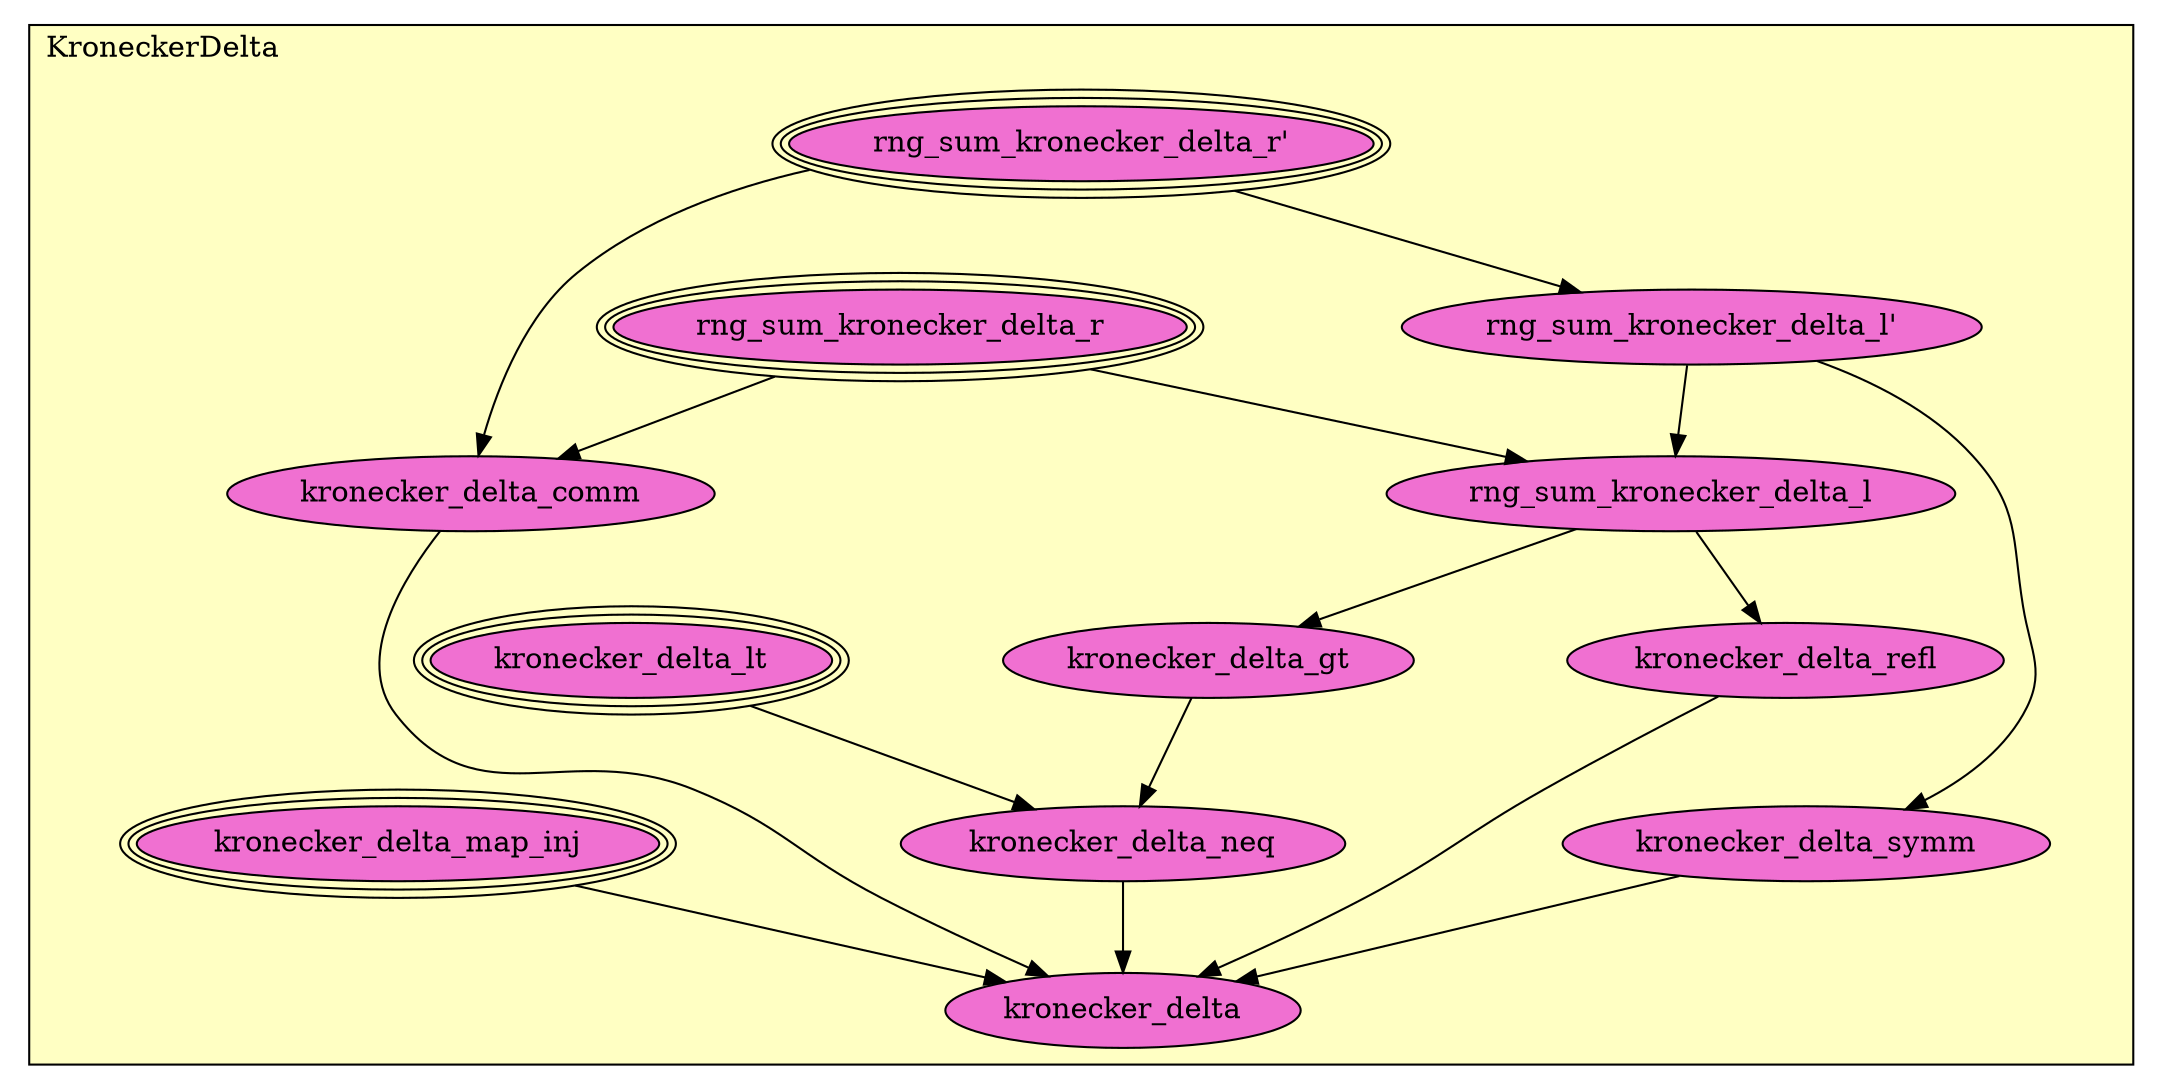 digraph HoTT_Algebra_Rings_KroneckerDelta {
  graph [ratio=0.5]
  node [style=filled]
KroneckerDelta_rng_sum_kronecker_delta_r_ [label="rng_sum_kronecker_delta_r'", URL=<KroneckerDelta.html#rng_sum_kronecker_delta_r'>, peripheries=3, fillcolor="#F070D1"] ;
KroneckerDelta_rng_sum_kronecker_delta_r [label="rng_sum_kronecker_delta_r", URL=<KroneckerDelta.html#rng_sum_kronecker_delta_r>, peripheries=3, fillcolor="#F070D1"] ;
KroneckerDelta_rng_sum_kronecker_delta_l_ [label="rng_sum_kronecker_delta_l'", URL=<KroneckerDelta.html#rng_sum_kronecker_delta_l'>, fillcolor="#F070D1"] ;
KroneckerDelta_rng_sum_kronecker_delta_l [label="rng_sum_kronecker_delta_l", URL=<KroneckerDelta.html#rng_sum_kronecker_delta_l>, fillcolor="#F070D1"] ;
KroneckerDelta_kronecker_delta_gt [label="kronecker_delta_gt", URL=<KroneckerDelta.html#kronecker_delta_gt>, fillcolor="#F070D1"] ;
KroneckerDelta_kronecker_delta_lt [label="kronecker_delta_lt", URL=<KroneckerDelta.html#kronecker_delta_lt>, peripheries=3, fillcolor="#F070D1"] ;
KroneckerDelta_kronecker_delta_comm [label="kronecker_delta_comm", URL=<KroneckerDelta.html#kronecker_delta_comm>, fillcolor="#F070D1"] ;
KroneckerDelta_kronecker_delta_map_inj [label="kronecker_delta_map_inj", URL=<KroneckerDelta.html#kronecker_delta_map_inj>, peripheries=3, fillcolor="#F070D1"] ;
KroneckerDelta_kronecker_delta_symm [label="kronecker_delta_symm", URL=<KroneckerDelta.html#kronecker_delta_symm>, fillcolor="#F070D1"] ;
KroneckerDelta_kronecker_delta_neq [label="kronecker_delta_neq", URL=<KroneckerDelta.html#kronecker_delta_neq>, fillcolor="#F070D1"] ;
KroneckerDelta_kronecker_delta_refl [label="kronecker_delta_refl", URL=<KroneckerDelta.html#kronecker_delta_refl>, fillcolor="#F070D1"] ;
KroneckerDelta_kronecker_delta [label="kronecker_delta", URL=<KroneckerDelta.html#kronecker_delta>, fillcolor="#F070D1"] ;
  KroneckerDelta_rng_sum_kronecker_delta_r_ -> KroneckerDelta_rng_sum_kronecker_delta_l_ [] ;
  KroneckerDelta_rng_sum_kronecker_delta_r_ -> KroneckerDelta_kronecker_delta_comm [] ;
  KroneckerDelta_rng_sum_kronecker_delta_r -> KroneckerDelta_rng_sum_kronecker_delta_l [] ;
  KroneckerDelta_rng_sum_kronecker_delta_r -> KroneckerDelta_kronecker_delta_comm [] ;
  KroneckerDelta_rng_sum_kronecker_delta_l_ -> KroneckerDelta_rng_sum_kronecker_delta_l [] ;
  KroneckerDelta_rng_sum_kronecker_delta_l_ -> KroneckerDelta_kronecker_delta_symm [] ;
  KroneckerDelta_rng_sum_kronecker_delta_l -> KroneckerDelta_kronecker_delta_gt [] ;
  KroneckerDelta_rng_sum_kronecker_delta_l -> KroneckerDelta_kronecker_delta_refl [] ;
  KroneckerDelta_kronecker_delta_gt -> KroneckerDelta_kronecker_delta_neq [] ;
  KroneckerDelta_kronecker_delta_lt -> KroneckerDelta_kronecker_delta_neq [] ;
  KroneckerDelta_kronecker_delta_comm -> KroneckerDelta_kronecker_delta [] ;
  KroneckerDelta_kronecker_delta_map_inj -> KroneckerDelta_kronecker_delta [] ;
  KroneckerDelta_kronecker_delta_symm -> KroneckerDelta_kronecker_delta [] ;
  KroneckerDelta_kronecker_delta_neq -> KroneckerDelta_kronecker_delta [] ;
  KroneckerDelta_kronecker_delta_refl -> KroneckerDelta_kronecker_delta [] ;
subgraph cluster_KroneckerDelta { label="KroneckerDelta"; fillcolor="#FFFFC3"; labeljust=l; style=filled 
KroneckerDelta_kronecker_delta; KroneckerDelta_kronecker_delta_refl; KroneckerDelta_kronecker_delta_neq; KroneckerDelta_kronecker_delta_symm; KroneckerDelta_kronecker_delta_map_inj; KroneckerDelta_kronecker_delta_comm; KroneckerDelta_kronecker_delta_lt; KroneckerDelta_kronecker_delta_gt; KroneckerDelta_rng_sum_kronecker_delta_l; KroneckerDelta_rng_sum_kronecker_delta_l_; KroneckerDelta_rng_sum_kronecker_delta_r; KroneckerDelta_rng_sum_kronecker_delta_r_; };
} /* END */
